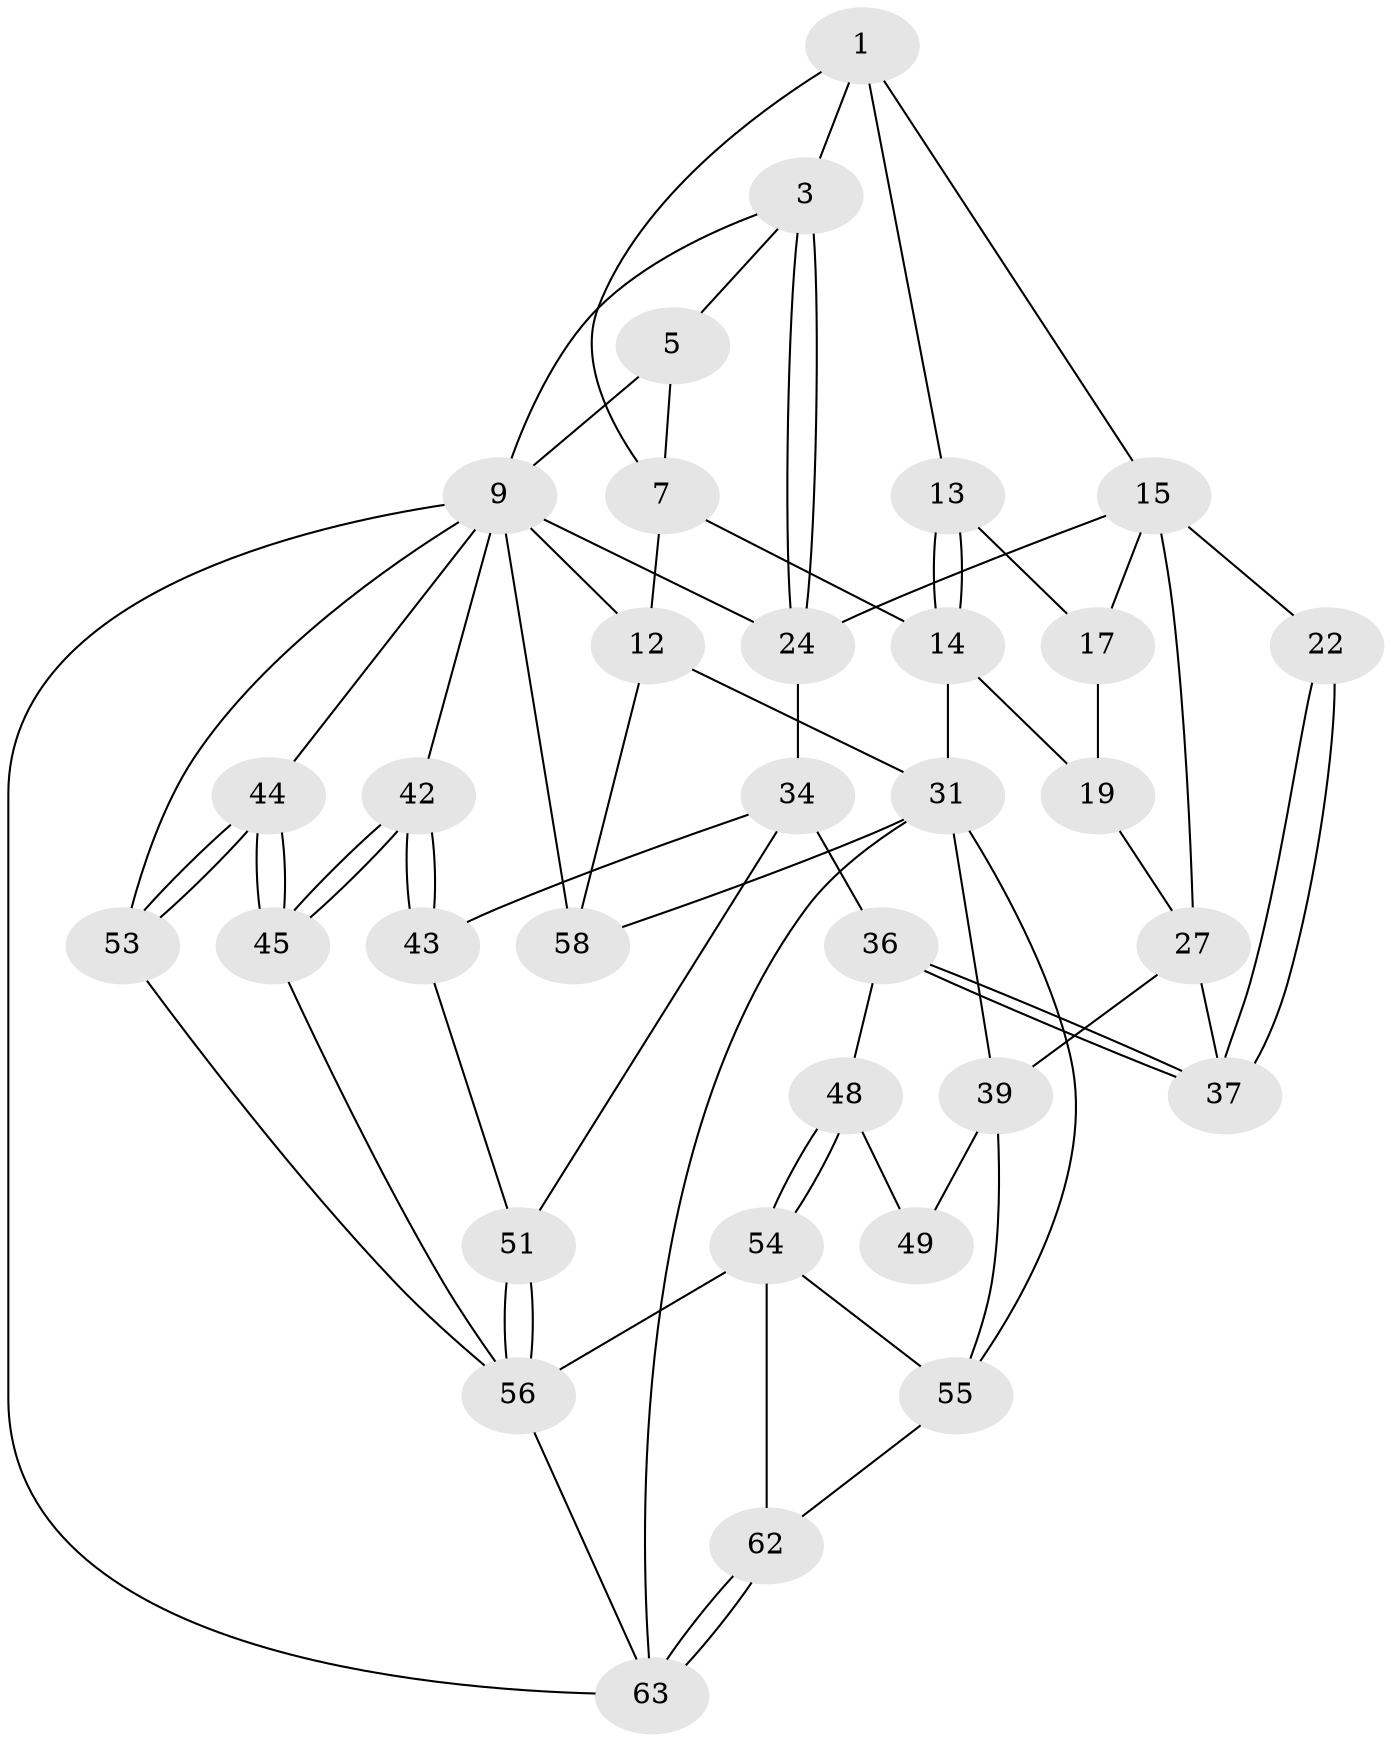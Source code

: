 // original degree distribution, {3: 0.030303030303030304, 5: 0.48484848484848486, 4: 0.25757575757575757, 6: 0.22727272727272727}
// Generated by graph-tools (version 1.1) at 2025/28/03/15/25 16:28:06]
// undirected, 33 vertices, 72 edges
graph export_dot {
graph [start="1"]
  node [color=gray90,style=filled];
  1 [pos="+0.31962203255546395+0.08510166279651919",super="+6+2"];
  3 [pos="+0.6592571971189239+0.07631134616510798",super="+4"];
  5 [pos="+0.10269450978386212+0",super="+8"];
  7 [pos="+0.11513507815919168+0.11285155776635103",super="+11"];
  9 [pos="+1+0",super="+10+28+52"];
  12 [pos="+0+0.4274571352000212",super="+33"];
  13 [pos="+0.21001226242749194+0.24194282864641095"];
  14 [pos="+0.17058580793926093+0.2890039823291425",super="+20"];
  15 [pos="+0.5044417148093886+0.17632246703367566",super="+16+21"];
  17 [pos="+0.3173307115357717+0.26575371618144117",super="+18"];
  19 [pos="+0.25345676702894926+0.423049364518087",super="+26"];
  22 [pos="+0.47773297998751546+0.3741207584878072"];
  24 [pos="+0.7463844313030095+0.2772413366713758",super="+25+30"];
  27 [pos="+0.36112116100423175+0.43516293760734215",super="+38"];
  31 [pos="+0.12283645567943342+0.4917556506797786",super="+32"];
  34 [pos="+0.5787775986392301+0.5353453329886461",super="+41+35"];
  36 [pos="+0.5050661186509727+0.5584734633164762"];
  37 [pos="+0.47193395277741657+0.5245442249588597"];
  39 [pos="+0.23486762807126307+0.5718003574825306",super="+40"];
  42 [pos="+0.9321175661489411+0.7770747992544538"];
  43 [pos="+0.8682003972658461+0.7422132964605263"];
  44 [pos="+1+0.9205349337809233"];
  45 [pos="+0.9377295802097517+0.7814491267284315"];
  48 [pos="+0.49572942749635335+0.5672391361511588"];
  49 [pos="+0.304291848025858+0.6116492294180815"];
  51 [pos="+0.6442168759278901+0.762203595864097"];
  53 [pos="+1+1"];
  54 [pos="+0.4075014266563989+0.7097773632802324",super="+57"];
  55 [pos="+0.35419608341688397+0.7399030766181386",super="+60"];
  56 [pos="+0.6126271941380346+0.8074178287029629",super="+64"];
  58 [pos="+0+1"];
  62 [pos="+0.43705372379087876+0.8525063356579903"];
  63 [pos="+0.4721147958566159+1",super="+65"];
  1 -- 13;
  1 -- 7;
  1 -- 3;
  1 -- 15;
  3 -- 24;
  3 -- 24;
  3 -- 9;
  3 -- 5;
  5 -- 7;
  5 -- 9;
  7 -- 12;
  7 -- 14;
  9 -- 58 [weight=2];
  9 -- 12;
  9 -- 42;
  9 -- 44;
  9 -- 53;
  9 -- 63;
  9 -- 24;
  12 -- 58;
  12 -- 31;
  13 -- 14;
  13 -- 14;
  13 -- 17;
  14 -- 19;
  14 -- 31;
  15 -- 17;
  15 -- 27;
  15 -- 22 [weight=2];
  15 -- 24;
  17 -- 19 [weight=2];
  19 -- 27;
  22 -- 37;
  22 -- 37;
  24 -- 34 [weight=2];
  27 -- 37;
  27 -- 39;
  31 -- 58;
  31 -- 63;
  31 -- 55;
  31 -- 39 [weight=2];
  34 -- 43;
  34 -- 51;
  34 -- 36;
  36 -- 37;
  36 -- 37;
  36 -- 48;
  39 -- 49 [weight=2];
  39 -- 55;
  42 -- 43;
  42 -- 43;
  42 -- 45;
  42 -- 45;
  43 -- 51;
  44 -- 45;
  44 -- 45;
  44 -- 53;
  44 -- 53;
  45 -- 56;
  48 -- 49;
  48 -- 54;
  48 -- 54;
  51 -- 56;
  51 -- 56;
  53 -- 56;
  54 -- 55;
  54 -- 56;
  54 -- 62;
  55 -- 62;
  56 -- 63;
  62 -- 63;
  62 -- 63;
}
